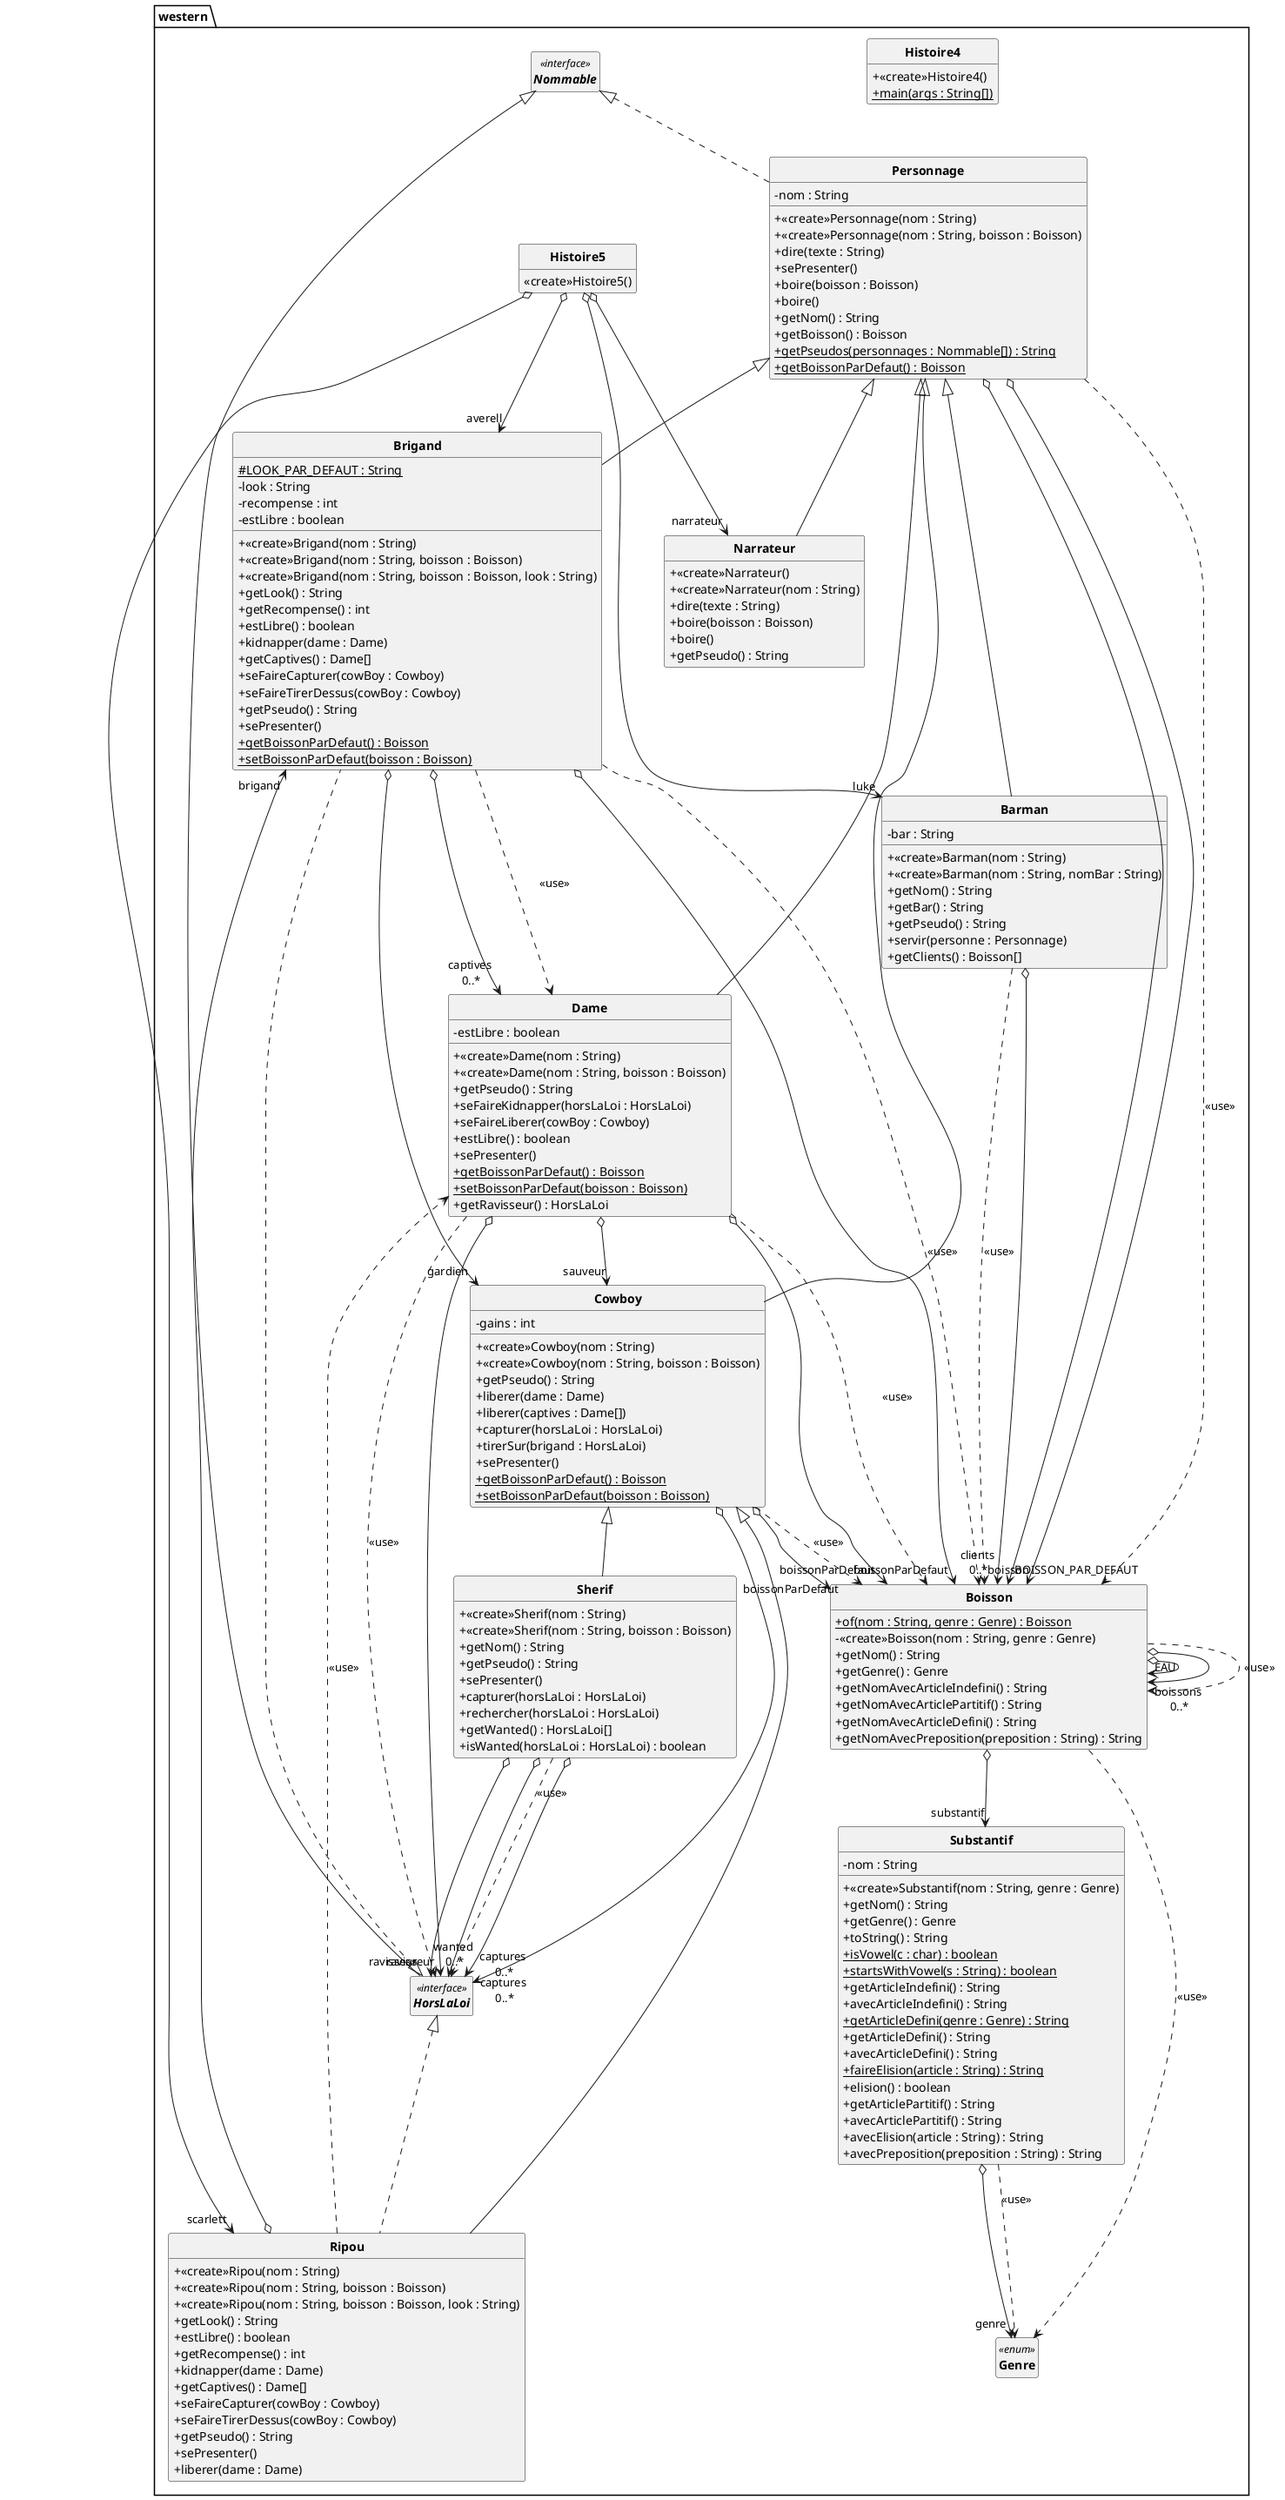 @startuml

'UML GENERE PAR CODE :)

skinparam style strictuml
skinparam classAttributeIconSize 0
skinparam classFontStyle Bold
hide empty members

PACKAGE western{
	CLASS Barman  extends Personnage {
		+<<create>>Barman(nom : String)
		+<<create>>Barman(nom : String, nomBar : String)
		-bar : String
		+getNom() : String
		+getBar() : String
		+getPseudo() : String
		+servir(personne : Personnage)
		+getClients() : Boisson[]
	}
Barman o--> "clients \n0..*"Boisson


Barman ..> Boisson : "<<use>>"

	CLASS Boisson  {
		+{static}of(nom : String, genre : Genre) : Boisson
		-<<create>>Boisson(nom : String, genre : Genre)
		+getNom() : String
		+getGenre() : Genre
		+getNomAvecArticleIndefini() : String
		+getNomAvecArticlePartitif() : String
		+getNomAvecArticleDefini() : String
		+getNomAvecPreposition(preposition : String) : String
	}
Boisson o--> "substantif"Substantif
Boisson o--> "EAU"Boisson
Boisson o--> "boissons \n0..*"Boisson


Boisson ..> Boisson : "<<use>>"
Boisson ..> Genre : "<<use>>"

	CLASS Brigand  extends Personnage implements HorsLaLoi {
		#{static}LOOK_PAR_DEFAUT : String
		-look : String
		-recompense : int
		-estLibre : boolean
		+<<create>>Brigand(nom : String)
		+<<create>>Brigand(nom : String, boisson : Boisson)
		+<<create>>Brigand(nom : String, boisson : Boisson, look : String)
		+getLook() : String
		+getRecompense() : int
		+estLibre() : boolean
		+kidnapper(dame : Dame)
		+getCaptives() : Dame[]
		+seFaireCapturer(cowBoy : Cowboy)
		+seFaireTirerDessus(cowBoy : Cowboy)
		+getPseudo() : String
		+sePresenter()
		+{static}getBoissonParDefaut() : Boisson
		+{static}setBoissonParDefaut(boisson : Boisson)
	}
Brigand o--> "captives \n0..*"Dame
Brigand o--> "gardien"Cowboy
Brigand o--> "boissonParDefaut"Boisson


Brigand ..> Dame : "<<use>>"
Brigand ..> Boisson : "<<use>>"

	CLASS Cowboy  extends Personnage {
		-gains : int
		+<<create>>Cowboy(nom : String)
		+<<create>>Cowboy(nom : String, boisson : Boisson)
		+getPseudo() : String
		+liberer(dame : Dame)
		+liberer(captives : Dame[])
		+capturer(horsLaLoi : HorsLaLoi)
		+tirerSur(brigand : HorsLaLoi)
		+sePresenter()
		+{static}getBoissonParDefaut() : Boisson
		+{static}setBoissonParDefaut(boisson : Boisson)
	}
Cowboy o--> "captures \n0..*"HorsLaLoi
Cowboy o--> "boissonParDefaut"Boisson


Cowboy ..> Boisson : "<<use>>"

	CLASS Dame  extends Personnage {
		-estLibre : boolean
		+<<create>>Dame(nom : String)
		+<<create>>Dame(nom : String, boisson : Boisson)
		+getPseudo() : String
		+seFaireKidnapper(horsLaLoi : HorsLaLoi)
		+seFaireLiberer(cowBoy : Cowboy)
		+estLibre() : boolean
		+sePresenter()
		+{static}getBoissonParDefaut() : Boisson
		+{static}setBoissonParDefaut(boisson : Boisson)
		+getRavisseur() : HorsLaLoi
	}
Dame o--> "sauveur"Cowboy
Dame o--> "ravisseur"HorsLaLoi
Dame o--> "boissonParDefaut"Boisson


Dame ..> Boisson : "<<use>>"
Dame ..> HorsLaLoi : "<<use>>"

	ENUM Genre<<enum>>{

	}

	CLASS Histoire4  {
		+<<create>>Histoire4()
		+{static}main(args : String[])
	}



	CLASS Histoire5  {
		<<create>>Histoire5()
	}
Histoire5 o--> "luke"Barman
Histoire5 o--> "averell"Brigand
Histoire5 o--> "scarlett"Ripou
Histoire5 o--> "narrateur"Narrateur



	INTERFACE HorsLaLoi <<interface>>  implements Nommable{

	}

	CLASS Narrateur  extends Personnage {
		+<<create>>Narrateur()
		+<<create>>Narrateur(nom : String)
		+dire(texte : String)
		+boire(boisson : Boisson)
		+boire()
		+getPseudo() : String
	}



	INTERFACE Nommable <<interface>> {

	}

	CLASS Personnage  implements Nommable {
		-nom : String
		+<<create>>Personnage(nom : String)
		+<<create>>Personnage(nom : String, boisson : Boisson)
		+dire(texte : String)
		+sePresenter()
		+boire(boisson : Boisson)
		+boire()
		+getNom() : String
		+getBoisson() : Boisson
		+{static}getPseudos(personnages : Nommable[]) : String
		+{static}getBoissonParDefaut() : Boisson
	}
Personnage o--> "BOISSON_PAR_DEFAUT"Boisson
Personnage o--> "boisson"Boisson


Personnage ..> Boisson : "<<use>>"

	CLASS Ripou  extends Cowboy implements HorsLaLoi {
		+<<create>>Ripou(nom : String)
		+<<create>>Ripou(nom : String, boisson : Boisson)
		+<<create>>Ripou(nom : String, boisson : Boisson, look : String)
		+getLook() : String
		+estLibre() : boolean
		+getRecompense() : int
		+kidnapper(dame : Dame)
		+getCaptives() : Dame[]
		+seFaireCapturer(cowBoy : Cowboy)
		+seFaireTirerDessus(cowBoy : Cowboy)
		+getPseudo() : String
		+sePresenter()
		+liberer(dame : Dame)
	}
Ripou o--> "brigand"Brigand


Ripou ..> Dame : "<<use>>"

	CLASS Sherif  extends Cowboy {
		+<<create>>Sherif(nom : String)
		+<<create>>Sherif(nom : String, boisson : Boisson)
		+getNom() : String
		+getPseudo() : String
		+sePresenter()
		+capturer(horsLaLoi : HorsLaLoi)
		+rechercher(horsLaLoi : HorsLaLoi)
		+getWanted() : HorsLaLoi[]
		+isWanted(horsLaLoi : HorsLaLoi) : boolean
	}
Sherif o--> "wanted \n0..*"HorsLaLoi
Sherif o--> "ravisseur"HorsLaLoi
Sherif o--> "captures \n0..*"HorsLaLoi


Sherif ..> HorsLaLoi : "<<use>>"

	CLASS Substantif  {
		-nom : String
		+<<create>>Substantif(nom : String, genre : Genre)
		+getNom() : String
		+getGenre() : Genre
		+toString() : String
		+{static}isVowel(c : char) : boolean
		+{static}startsWithVowel(s : String) : boolean
		+getArticleIndefini() : String
		+avecArticleIndefini() : String
		+{static}getArticleDefini(genre : Genre) : String
		+getArticleDefini() : String
		+avecArticleDefini() : String
		+{static}faireElision(article : String) : String
		+elision() : boolean
		+getArticlePartitif() : String
		+avecArticlePartitif() : String
		+avecElision(article : String) : String
		+avecPreposition(preposition : String) : String
	}
Substantif o--> "genre"Genre


Substantif ..> Genre : "<<use>>"


}
@enduml
